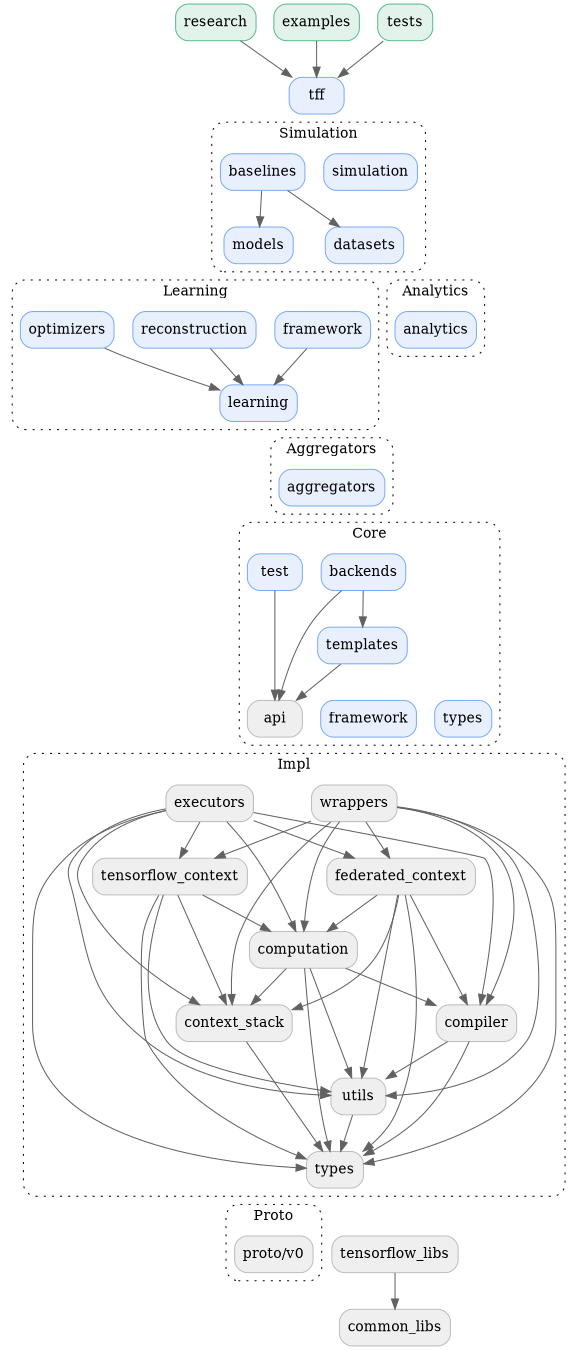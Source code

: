digraph {
  graph [style="dotted,rounded", size="9 100"]
  node [shape="box", style="rounded,filled", fillcolor="#efefef", color="#bdbdbd"]
  edge [color="#616161"]
  newrank=true

  // Using TFF
  research -> tff
  examples -> tff
  tests -> tff

  research [href="https://github.com/google-research/federated/blob/master/" target="_parent", fillcolor="#E2F3EB", color="#57BB8A"]
  examples [href="https://github.com/tensorflow/federated/blob/master/tensorflow_federated/python/examples" target="_parent", fillcolor="#E2F3EB", color="#57BB8A"]
  tests [href="https://github.com/tensorflow/federated/blob/master/tensorflow_federated/python/tests" target="_parent", fillcolor="#E2F3EB", color="#57BB8A"]

  // TFF
  tff -> simulation [arrowhead="none", style="invisible"]
  tff -> simulation_baselines [arrowhead="none", style="invisible"]

  tff [href="https://github.com/tensorflow/federated/blob/master/tensorflow_federated/" target="_parent", fillcolor="#E8F0FE", color="#7BAAF7"]

  // Simulation
  simulation_baselines -> simulation_models
  simulation_baselines -> simulation_datasets

  simulation_models -> learning_framework [arrowhead="none", style="invisible"]
  simulation_models -> learning_optimizers [arrowhead="none", style="invisible"]
  simulation_models -> learning_reconstruction [arrowhead="none", style="invisible"]
  simulation_datasets -> analytics [arrowhead="none", style="invisible"]

  subgraph cluster_simulation {
    graph [label="Simulation", href="https://github.com/tensorflow/federated/blob/master/tensorflow_federated/python/simulation" target="_parent"]
    simulation_baselines [label="baselines", href="https://github.com/tensorflow/federated/blob/master/tensorflow_federated/python/simulation/baselines" target="_parent", fillcolor="#E8F0FE", color="#7BAAF7"]
    simulation_models [label="models", href="https://github.com/tensorflow/federated/blob/master/tensorflow_federated/python/simulation/models" target="_parent", fillcolor="#E8F0FE", color="#7BAAF7"]
    simulation_datasets [label="datasets", href="https://github.com/tensorflow/federated/blob/master/tensorflow_federated/python/simulation/datasets" target="_parent", fillcolor="#E8F0FE", color="#7BAAF7"]
    simulation [href="https://github.com/tensorflow/federated/blob/master/tensorflow_federated/python/simulation" target="_parent", fillcolor="#E8F0FE", color="#7BAAF7"]
  }

  // Learning
  learning_framework -> learning
  learning_optimizers -> learning
  learning_reconstruction -> learning

  learning_framework -> learning_optimizers [arrowhead="none", style="invisible"]
  learning_optimizers -> learning_reconstruction [arrowhead="none", style="invisible"]
  learning -> aggregators [arrowhead="none", style="invisible"]

  subgraph cluster_learning {
    graph [label="Learning", href="https://github.com/tensorflow/federated/blob/master/tensorflow_federated/python/learning" target="_parent"]
    learning_framework [label="framework", href="https://github.com/tensorflow/federated/blob/master/tensorflow_federated/python/learning/framework" target="_parent", fillcolor="#E8F0FE", color="#7BAAF7"]
    learning_optimizers [label="optimizers", href="https://github.com/tensorflow/federated/blob/master/tensorflow_federated/python/learning/optimizers" target="_parent", fillcolor="#E8F0FE", color="#7BAAF7"]
    learning_reconstruction [label="reconstruction", href="https://github.com/tensorflow/federated/blob/master/tensorflow_federated/python/learning/reconstruction" target="_parent", fillcolor="#E8F0FE", color="#7BAAF7"]
    learning [href="https://github.com/tensorflow/federated/blob/master/tensorflow_federated/python/learning" target="_parent", fillcolor="#E8F0FE", color="#7BAAF7"]
  }

  // Analytics
  analytics -> aggregators [arrowhead="none", style="invisible"]

  subgraph cluster_analytics {
    graph [label="Analytics", href="https://github.com/tensorflow/federated/blob/master/tensorflow_federated/python/analytics" target="_parent"]
    analytics [href="https://github.com/tensorflow/federated/blob/master/tensorflow_federated/python/analytics" target="_parent", fillcolor="#E8F0FE", color="#7BAAF7"]
  }

  // Aggregators
  aggregators -> core_backends [arrowhead="none", style="invisible"]
  aggregators -> core_test [arrowhead="none", style="invisible"]

  subgraph cluster_aggregators {
    graph [label="Aggregators", href="https://github.com/tensorflow/federated/blob/master/tensorflow_federated/python/aggregators" target="_parent"]
    aggregators [href="https://github.com/tensorflow/federated/blob/master/tensorflow_federated/python/aggregators" target="_parent", fillcolor="#E8F0FE", color="#7BAAF7"]
  }

  // Core
  core_backends -> core_api
  core_backends -> core_templates
  core_templates -> core_api
  core_test -> core_api

  core_api -> core_framework [arrowhead="none", style="invisible"]
  core_framework -> core_types [arrowhead="none", style="invisible"]
  core_api -> impl_wrappers [arrowhead="none", style="invisible"]
  core_api -> impl_executors [arrowhead="none", style="invisible"]

  subgraph cluster_core {
    graph [label="Core", href="https://github.com/tensorflow/federated/blob/master/tensorflow_federated/python/core" target="_parent"]
    core_backends [label="backends", href="https://github.com/tensorflow/federated/blob/master/tensorflow_federated/python/core/backends" target="_parent", fillcolor="#E8F0FE", color="#7BAAF7"]
    core_templates [label="templates", href="https://github.com/tensorflow/federated/blob/master/tensorflow_federated/python/core/templates" target="_parent", fillcolor="#E8F0FE", color="#7BAAF7"]
    core_test [label="test", href="https://github.com/tensorflow/federated/blob/master/tensorflow_federated/python/core/test" target="_parent", fillcolor="#E8F0FE", color="#7BAAF7"]
    core_api [label="api", href="https://github.com/tensorflow/federated/blob/master/tensorflow_federated/python/core/api" target="_parent"]
    core_framework [label="framework", href="https://github.com/tensorflow/federated/blob/master/tensorflow_federated/python/core/framework" target="_parent", fillcolor="#E8F0FE", color="#7BAAF7"]
    core_types [label="types", href="https://github.com/tensorflow/federated/blob/master/tensorflow_federated/python/core/types" target="_parent", fillcolor="#E8F0FE", color="#7BAAF7"]
  }

  // Impl
  impl_wrappers -> impl_tensorflow_context
  impl_wrappers -> impl_federated_context
  impl_wrappers -> impl_computation
  impl_wrappers -> impl_compiler
  impl_wrappers -> impl_utils
  impl_wrappers -> impl_context_stack
  impl_wrappers -> impl_types
  impl_executors -> impl_tensorflow_context
  impl_executors -> impl_federated_context
  impl_executors -> impl_computation
  impl_executors -> impl_compiler
  impl_executors -> impl_utils
  impl_executors -> impl_context_stack
  impl_executors -> impl_types
  impl_tensorflow_context -> impl_computation
  impl_tensorflow_context -> impl_utils
  impl_tensorflow_context -> impl_context_stack
  impl_tensorflow_context -> impl_types
  impl_federated_context -> impl_computation
  impl_federated_context -> impl_compiler
  impl_federated_context -> impl_utils
  impl_federated_context -> impl_context_stack
  impl_federated_context -> impl_types
  impl_computation -> impl_compiler
  impl_computation -> impl_utils
  impl_computation -> impl_context_stack
  impl_computation -> impl_types
  impl_compiler -> impl_types
  impl_compiler -> impl_utils
  impl_context_stack -> impl_types
  impl_utils -> impl_types

  impl_types -> proto_v0 [arrowhead="none", style="invisible"]
  impl_types -> tensorflow_libs [arrowhead="none", style="invisible"]

  subgraph cluster_impl {
    graph [label="Impl", href="https://github.com/tensorflow/federated/blob/master/tensorflow_federated/python/core/impl" target="_parent"]
    impl_wrappers [label="wrappers", href="https://github.com/tensorflow/federated/blob/master/tensorflow_federated/python/core/impl/wrappers" target="_parent"]
    impl_executors [label="executors", href="https://github.com/tensorflow/federated/blob/master/tensorflow_federated/python/core/impl/executors" target="_parent"]
    impl_tensorflow_context [label="tensorflow_context", href="https://github.com/tensorflow/federated/blob/master/tensorflow_federated/python/core/impl/tensorflow_context" target="_parent"]
    impl_federated_context [label="federated_context", href="https://github.com/tensorflow/federated/blob/master/tensorflow_federated/python/core/impl/federated_context" target="_parent"]
    impl_computation [label="computation", href="https://github.com/tensorflow/federated/blob/master/tensorflow_federated/python/core/impl/computation" target="_parent"]
    impl_compiler [label="compiler", href="https://github.com/tensorflow/federated/blob/master/tensorflow_federated/python/core/impl/compiler" target="_parent"]
    impl_context_stack [label="context_stack", href="https://github.com/tensorflow/federated/blob/master/tensorflow_federated/python/core/impl/context_stack" target="_parent"]
    impl_utils [label="utils", href="https://github.com/tensorflow/federated/blob/master/tensorflow_federated/python/core/impl/utils" target="_parent"]
    impl_types [label="types", href="https://github.com/tensorflow/federated/blob/master/tensorflow_federated/python/core/impl/types" target="_parent"]
  }

  // Proto
  subgraph cluster_proto {
    graph [label="Proto", href="https://github.com/tensorflow/federated/blob/master/tensorflow_federated/proto" target="_parent"]
    proto_v0 [label="proto/v0" href="https://github.com/tensorflow/federated/blob/master/tensorflow_federated/proto/v0" target="_parent"]
  }

  // Other
  tensorflow_libs [href="https://github.com/tensorflow/federated/blob/master/tensorflow_federated/python/tensorflow_libs" target="_parent"]
  common_libs [href="https://github.com/tensorflow/federated/blob/master/tensorflow_federated/python/common_libs" target="_parent"]
  tensorflow_libs -> common_libs

  // Layout
  {rank=same; examples, tests, research}
  {rank=same; tff}
  {rank=same; simulation, simulation_baselines}
  {rank=same; simulation_models, simulation_datasets}
  {rank=same; learning_framework, learning_optimizers, learning_reconstruction, analytics}
  {rank=same; learning}
  {rank=same; aggregators}
  {rank=same; core_backends, core_test}
  {rank=same; core_templates}
  {rank=same; core_api, core_framework, core_types}
  {rank=same; impl_executors, impl_wrappers}
  {rank=same; impl_tensorflow_context, impl_federated_context}
  {rank=same; impl_computation}
  {rank=same; impl_compiler, impl_context_stack}
  {rank=same; impl_utils}
  {rank=same; impl_types}
  {rank=same; proto_v0, tensorflow_libs}
  {rank=same; common_libs}
}
